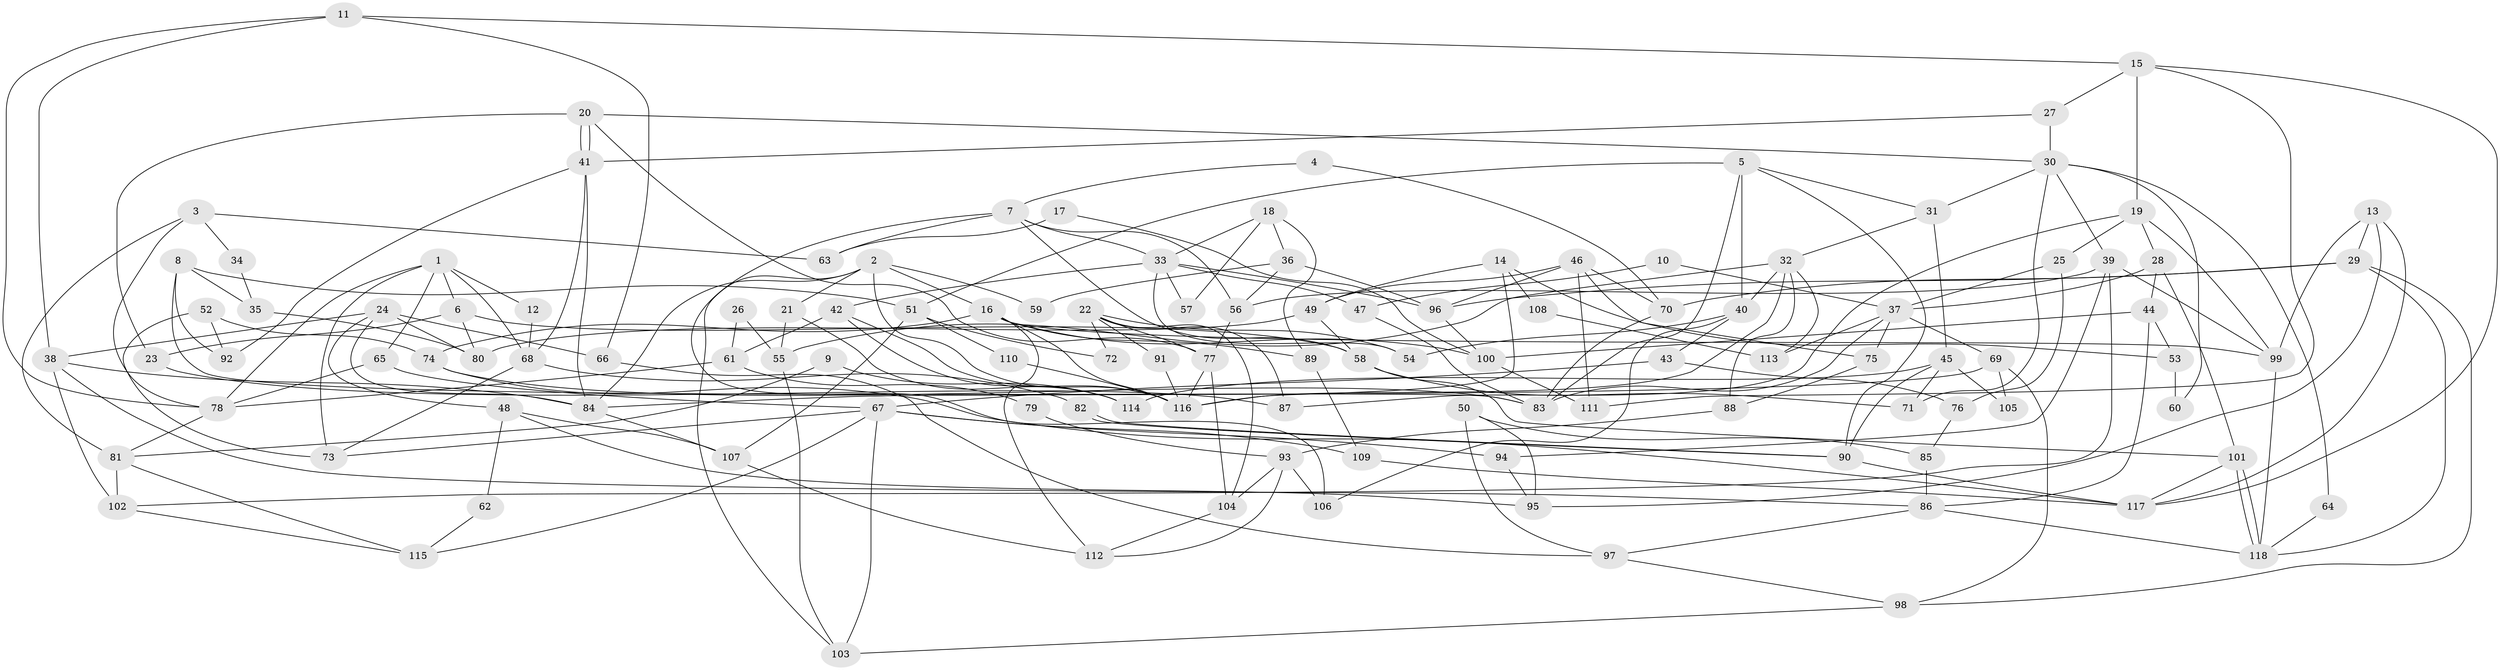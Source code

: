// coarse degree distribution, {6: 0.1875, 5: 0.1, 2: 0.1875, 7: 0.125, 8: 0.0625, 4: 0.075, 9: 0.0375, 3: 0.2125, 10: 0.0125}
// Generated by graph-tools (version 1.1) at 2025/52/02/27/25 19:52:07]
// undirected, 118 vertices, 236 edges
graph export_dot {
graph [start="1"]
  node [color=gray90,style=filled];
  1;
  2;
  3;
  4;
  5;
  6;
  7;
  8;
  9;
  10;
  11;
  12;
  13;
  14;
  15;
  16;
  17;
  18;
  19;
  20;
  21;
  22;
  23;
  24;
  25;
  26;
  27;
  28;
  29;
  30;
  31;
  32;
  33;
  34;
  35;
  36;
  37;
  38;
  39;
  40;
  41;
  42;
  43;
  44;
  45;
  46;
  47;
  48;
  49;
  50;
  51;
  52;
  53;
  54;
  55;
  56;
  57;
  58;
  59;
  60;
  61;
  62;
  63;
  64;
  65;
  66;
  67;
  68;
  69;
  70;
  71;
  72;
  73;
  74;
  75;
  76;
  77;
  78;
  79;
  80;
  81;
  82;
  83;
  84;
  85;
  86;
  87;
  88;
  89;
  90;
  91;
  92;
  93;
  94;
  95;
  96;
  97;
  98;
  99;
  100;
  101;
  102;
  103;
  104;
  105;
  106;
  107;
  108;
  109;
  110;
  111;
  112;
  113;
  114;
  115;
  116;
  117;
  118;
  1 -- 6;
  1 -- 78;
  1 -- 12;
  1 -- 65;
  1 -- 68;
  1 -- 73;
  2 -- 116;
  2 -- 84;
  2 -- 16;
  2 -- 21;
  2 -- 59;
  2 -- 103;
  3 -- 81;
  3 -- 78;
  3 -- 34;
  3 -- 63;
  4 -- 7;
  4 -- 70;
  5 -- 90;
  5 -- 31;
  5 -- 40;
  5 -- 51;
  5 -- 83;
  6 -- 23;
  6 -- 80;
  6 -- 58;
  7 -- 56;
  7 -- 106;
  7 -- 33;
  7 -- 58;
  7 -- 63;
  8 -- 83;
  8 -- 51;
  8 -- 35;
  8 -- 92;
  9 -- 81;
  9 -- 114;
  10 -- 47;
  10 -- 37;
  11 -- 66;
  11 -- 38;
  11 -- 15;
  11 -- 78;
  12 -- 68;
  13 -- 29;
  13 -- 117;
  13 -- 95;
  13 -- 99;
  14 -- 116;
  14 -- 49;
  14 -- 53;
  14 -- 108;
  15 -- 19;
  15 -- 27;
  15 -- 111;
  15 -- 117;
  16 -- 116;
  16 -- 74;
  16 -- 89;
  16 -- 99;
  16 -- 100;
  16 -- 112;
  17 -- 100;
  17 -- 63;
  18 -- 89;
  18 -- 33;
  18 -- 36;
  18 -- 57;
  19 -- 99;
  19 -- 28;
  19 -- 25;
  19 -- 87;
  20 -- 41;
  20 -- 41;
  20 -- 30;
  20 -- 23;
  20 -- 77;
  21 -- 114;
  21 -- 55;
  22 -- 54;
  22 -- 77;
  22 -- 72;
  22 -- 87;
  22 -- 91;
  22 -- 104;
  23 -- 87;
  24 -- 38;
  24 -- 84;
  24 -- 48;
  24 -- 66;
  24 -- 80;
  25 -- 37;
  25 -- 76;
  26 -- 55;
  26 -- 61;
  27 -- 41;
  27 -- 30;
  28 -- 37;
  28 -- 101;
  28 -- 44;
  29 -- 118;
  29 -- 70;
  29 -- 96;
  29 -- 98;
  30 -- 71;
  30 -- 31;
  30 -- 39;
  30 -- 60;
  30 -- 64;
  31 -- 32;
  31 -- 45;
  32 -- 88;
  32 -- 55;
  32 -- 40;
  32 -- 113;
  32 -- 116;
  33 -- 96;
  33 -- 42;
  33 -- 47;
  33 -- 54;
  33 -- 57;
  34 -- 35;
  35 -- 80;
  36 -- 56;
  36 -- 59;
  36 -- 96;
  37 -- 69;
  37 -- 83;
  37 -- 75;
  37 -- 113;
  38 -- 86;
  38 -- 102;
  38 -- 84;
  39 -- 99;
  39 -- 56;
  39 -- 94;
  39 -- 102;
  40 -- 43;
  40 -- 54;
  40 -- 106;
  41 -- 92;
  41 -- 68;
  41 -- 84;
  42 -- 116;
  42 -- 61;
  42 -- 114;
  43 -- 76;
  43 -- 67;
  44 -- 100;
  44 -- 53;
  44 -- 86;
  45 -- 90;
  45 -- 71;
  45 -- 105;
  45 -- 114;
  46 -- 96;
  46 -- 111;
  46 -- 49;
  46 -- 70;
  46 -- 75;
  47 -- 83;
  48 -- 95;
  48 -- 62;
  48 -- 107;
  49 -- 58;
  49 -- 80;
  50 -- 97;
  50 -- 95;
  50 -- 85;
  51 -- 107;
  51 -- 72;
  51 -- 110;
  52 -- 73;
  52 -- 74;
  52 -- 92;
  53 -- 60;
  55 -- 103;
  56 -- 77;
  58 -- 71;
  58 -- 101;
  61 -- 78;
  61 -- 79;
  62 -- 115;
  64 -- 118;
  65 -- 67;
  65 -- 78;
  66 -- 97;
  67 -- 73;
  67 -- 94;
  67 -- 103;
  67 -- 109;
  67 -- 115;
  68 -- 73;
  68 -- 82;
  69 -- 84;
  69 -- 98;
  69 -- 105;
  70 -- 83;
  74 -- 117;
  74 -- 83;
  75 -- 88;
  76 -- 85;
  77 -- 104;
  77 -- 116;
  78 -- 81;
  79 -- 93;
  81 -- 102;
  81 -- 115;
  82 -- 90;
  82 -- 90;
  84 -- 107;
  85 -- 86;
  86 -- 118;
  86 -- 97;
  88 -- 93;
  89 -- 109;
  90 -- 117;
  91 -- 116;
  93 -- 112;
  93 -- 104;
  93 -- 106;
  94 -- 95;
  96 -- 100;
  97 -- 98;
  98 -- 103;
  99 -- 118;
  100 -- 111;
  101 -- 118;
  101 -- 118;
  101 -- 117;
  102 -- 115;
  104 -- 112;
  107 -- 112;
  108 -- 113;
  109 -- 117;
  110 -- 116;
}
